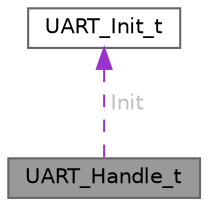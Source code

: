 digraph "UART_Handle_t"
{
 // LATEX_PDF_SIZE
  bgcolor="transparent";
  edge [fontname=Helvetica,fontsize=10,labelfontname=Helvetica,labelfontsize=10];
  node [fontname=Helvetica,fontsize=10,shape=box,height=0.2,width=0.4];
  Node1 [id="Node000001",label="UART_Handle_t",height=0.2,width=0.4,color="gray40", fillcolor="grey60", style="filled", fontcolor="black",tooltip="UART handle structure including DMA and buffers."];
  Node2 -> Node1 [id="edge1_Node000001_Node000002",dir="back",color="darkorchid3",style="dashed",tooltip=" ",label=<<TABLE CELLBORDER="0" BORDER="0"><TR><TD VALIGN="top" ALIGN="LEFT" CELLPADDING="1" CELLSPACING="0">Init</TD></TR>
</TABLE>> ,fontcolor="grey" ];
  Node2 [id="Node000002",label="UART_Init_t",height=0.2,width=0.4,color="gray40", fillcolor="white", style="filled",URL="$d1/dab/struct_u_a_r_t___init__t.html",tooltip="Configuration structure for UART peripheral."];
}
